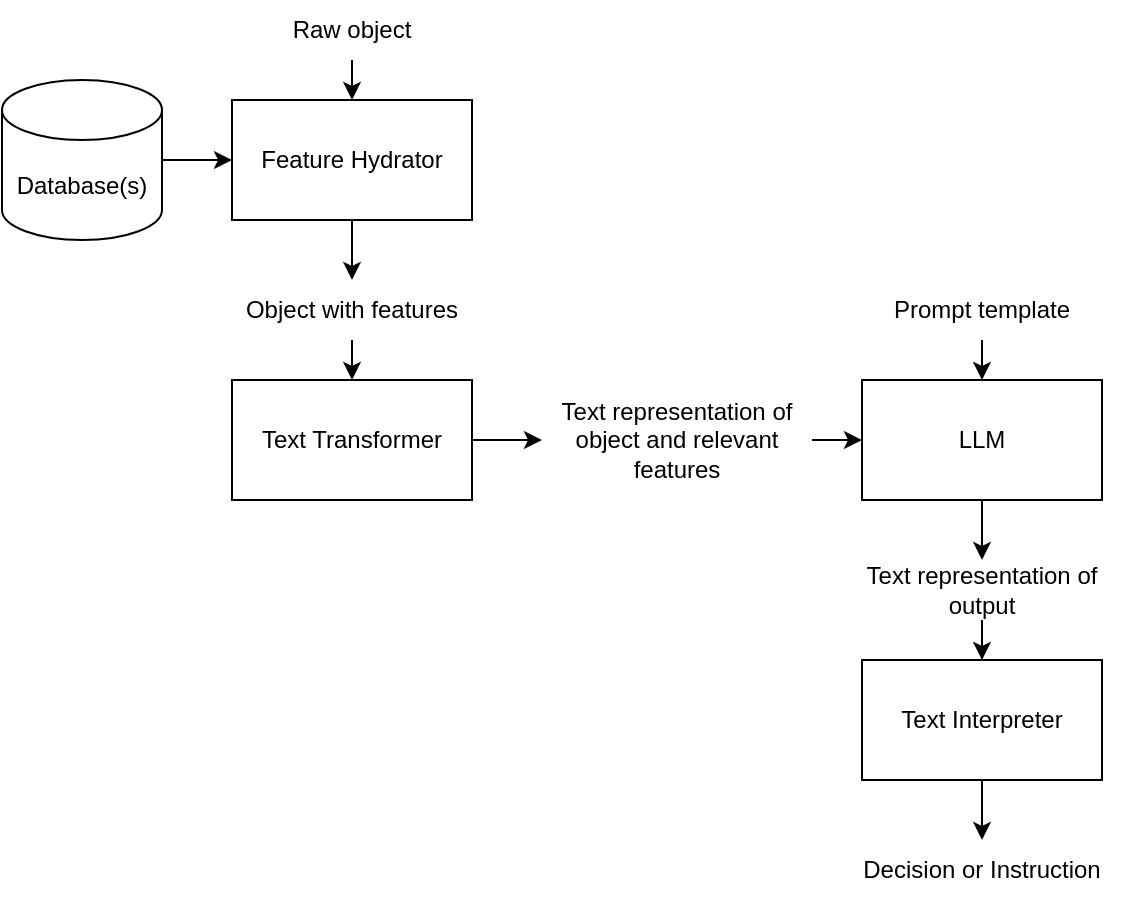 <mxfile version="15.9.4" type="device" pages="2"><diagram id="KbEJRcBMrTx_fUfkirSX" name="Page-1"><mxGraphModel dx="687" dy="1491" grid="1" gridSize="10" guides="1" tooltips="1" connect="1" arrows="1" fold="1" page="1" pageScale="1" pageWidth="850" pageHeight="1100" math="0" shadow="0"><root><mxCell id="0"/><mxCell id="1" parent="0"/><mxCell id="S7mlu5exKJ3Y0udwNk6t-12" value="" style="endArrow=classic;html=1;rounded=0;startArrow=none;" edge="1" parent="1" source="S7mlu5exKJ3Y0udwNk6t-13"><mxGeometry width="50" height="50" relative="1" as="geometry"><mxPoint x="560" y="129.5" as="sourcePoint"/><mxPoint x="610" y="129.5" as="targetPoint"/></mxGeometry></mxCell><mxCell id="S7mlu5exKJ3Y0udwNk6t-31" style="edgeStyle=orthogonalEdgeStyle;rounded=0;orthogonalLoop=1;jettySize=auto;html=1;exitX=0.5;exitY=1;exitDx=0;exitDy=0;entryX=0.5;entryY=0;entryDx=0;entryDy=0;" edge="1" parent="1" source="S7mlu5exKJ3Y0udwNk6t-13" target="S7mlu5exKJ3Y0udwNk6t-16"><mxGeometry relative="1" as="geometry"/></mxCell><mxCell id="S7mlu5exKJ3Y0udwNk6t-28" value="" style="edgeStyle=orthogonalEdgeStyle;rounded=0;orthogonalLoop=1;jettySize=auto;html=1;exitX=0.5;exitY=1;exitDx=0;exitDy=0;" edge="1" parent="1" source="S7mlu5exKJ3Y0udwNk6t-16" target="S7mlu5exKJ3Y0udwNk6t-24"><mxGeometry relative="1" as="geometry"><mxPoint x="670" y="260" as="sourcePoint"/></mxGeometry></mxCell><mxCell id="S7mlu5exKJ3Y0udwNk6t-16" value="Text representation of output" style="text;html=1;strokeColor=none;fillColor=none;align=center;verticalAlign=middle;whiteSpace=wrap;rounded=0;" vertex="1" parent="1"><mxGeometry x="565" y="190" width="150" height="30" as="geometry"/></mxCell><mxCell id="S7mlu5exKJ3Y0udwNk6t-20" style="edgeStyle=orthogonalEdgeStyle;rounded=0;orthogonalLoop=1;jettySize=auto;html=1;exitX=1;exitY=0.5;exitDx=0;exitDy=0;entryX=0;entryY=0.5;entryDx=0;entryDy=0;" edge="1" parent="1" source="S7mlu5exKJ3Y0udwNk6t-19"><mxGeometry relative="1" as="geometry"><mxPoint x="420" y="130" as="targetPoint"/></mxGeometry></mxCell><mxCell id="S7mlu5exKJ3Y0udwNk6t-19" value="Text Transformer" style="rounded=0;whiteSpace=wrap;html=1;" vertex="1" parent="1"><mxGeometry x="265" y="100" width="120" height="60" as="geometry"/></mxCell><mxCell id="S7mlu5exKJ3Y0udwNk6t-50" style="edgeStyle=orthogonalEdgeStyle;rounded=0;orthogonalLoop=1;jettySize=auto;html=1;exitX=1;exitY=0.5;exitDx=0;exitDy=0;entryX=0;entryY=0.5;entryDx=0;entryDy=0;" edge="1" parent="1" source="S7mlu5exKJ3Y0udwNk6t-23" target="S7mlu5exKJ3Y0udwNk6t-13"><mxGeometry relative="1" as="geometry"/></mxCell><mxCell id="S7mlu5exKJ3Y0udwNk6t-23" value="Text representation of object and relevant features" style="text;html=1;strokeColor=none;fillColor=none;align=center;verticalAlign=middle;whiteSpace=wrap;rounded=0;" vertex="1" parent="1"><mxGeometry x="420" y="115" width="135" height="30" as="geometry"/></mxCell><mxCell id="S7mlu5exKJ3Y0udwNk6t-26" style="edgeStyle=orthogonalEdgeStyle;rounded=0;orthogonalLoop=1;jettySize=auto;html=1;exitX=0.5;exitY=1;exitDx=0;exitDy=0;entryX=0.5;entryY=0;entryDx=0;entryDy=0;" edge="1" parent="1" source="S7mlu5exKJ3Y0udwNk6t-24" target="S7mlu5exKJ3Y0udwNk6t-27"><mxGeometry relative="1" as="geometry"><mxPoint x="670" y="380" as="targetPoint"/></mxGeometry></mxCell><mxCell id="S7mlu5exKJ3Y0udwNk6t-24" value="Text Interpreter" style="rounded=0;whiteSpace=wrap;html=1;" vertex="1" parent="1"><mxGeometry x="580" y="240" width="120" height="60" as="geometry"/></mxCell><mxCell id="S7mlu5exKJ3Y0udwNk6t-27" value="Decision or Instruction" style="text;html=1;strokeColor=none;fillColor=none;align=center;verticalAlign=middle;whiteSpace=wrap;rounded=0;" vertex="1" parent="1"><mxGeometry x="565" y="330" width="150" height="30" as="geometry"/></mxCell><mxCell id="S7mlu5exKJ3Y0udwNk6t-39" style="edgeStyle=orthogonalEdgeStyle;rounded=0;orthogonalLoop=1;jettySize=auto;html=1;exitX=1;exitY=0.5;exitDx=0;exitDy=0;exitPerimeter=0;entryX=0;entryY=0.5;entryDx=0;entryDy=0;" edge="1" parent="1" source="S7mlu5exKJ3Y0udwNk6t-35" target="S7mlu5exKJ3Y0udwNk6t-37"><mxGeometry relative="1" as="geometry"/></mxCell><mxCell id="S7mlu5exKJ3Y0udwNk6t-35" value="Database(s)" style="shape=cylinder3;whiteSpace=wrap;html=1;boundedLbl=1;backgroundOutline=1;size=15;" vertex="1" parent="1"><mxGeometry x="150" y="-50" width="80" height="80" as="geometry"/></mxCell><mxCell id="S7mlu5exKJ3Y0udwNk6t-38" style="edgeStyle=orthogonalEdgeStyle;rounded=0;orthogonalLoop=1;jettySize=auto;html=1;exitX=0.5;exitY=1;exitDx=0;exitDy=0;entryX=0.5;entryY=0;entryDx=0;entryDy=0;" edge="1" parent="1" source="S7mlu5exKJ3Y0udwNk6t-36" target="S7mlu5exKJ3Y0udwNk6t-37"><mxGeometry relative="1" as="geometry"/></mxCell><mxCell id="S7mlu5exKJ3Y0udwNk6t-36" value="Raw object" style="text;html=1;strokeColor=none;fillColor=none;align=center;verticalAlign=middle;whiteSpace=wrap;rounded=0;" vertex="1" parent="1"><mxGeometry x="260" y="-90" width="130" height="30" as="geometry"/></mxCell><mxCell id="S7mlu5exKJ3Y0udwNk6t-44" style="edgeStyle=orthogonalEdgeStyle;rounded=0;orthogonalLoop=1;jettySize=auto;html=1;exitX=0.5;exitY=1;exitDx=0;exitDy=0;entryX=0.5;entryY=0;entryDx=0;entryDy=0;" edge="1" parent="1" source="S7mlu5exKJ3Y0udwNk6t-37" target="S7mlu5exKJ3Y0udwNk6t-40"><mxGeometry relative="1" as="geometry"/></mxCell><mxCell id="S7mlu5exKJ3Y0udwNk6t-37" value="Feature Hydrator" style="rounded=0;whiteSpace=wrap;html=1;" vertex="1" parent="1"><mxGeometry x="265" y="-40" width="120" height="60" as="geometry"/></mxCell><mxCell id="S7mlu5exKJ3Y0udwNk6t-42" style="edgeStyle=orthogonalEdgeStyle;rounded=0;orthogonalLoop=1;jettySize=auto;html=1;exitX=0.5;exitY=1;exitDx=0;exitDy=0;entryX=0.5;entryY=0;entryDx=0;entryDy=0;" edge="1" parent="1" source="S7mlu5exKJ3Y0udwNk6t-40" target="S7mlu5exKJ3Y0udwNk6t-19"><mxGeometry relative="1" as="geometry"/></mxCell><mxCell id="S7mlu5exKJ3Y0udwNk6t-40" value="Object with features" style="text;html=1;strokeColor=none;fillColor=none;align=center;verticalAlign=middle;whiteSpace=wrap;rounded=0;" vertex="1" parent="1"><mxGeometry x="260" y="50" width="130" height="30" as="geometry"/></mxCell><mxCell id="S7mlu5exKJ3Y0udwNk6t-13" value="LLM" style="rounded=0;whiteSpace=wrap;html=1;" vertex="1" parent="1"><mxGeometry x="580" y="100" width="120" height="60" as="geometry"/></mxCell><mxCell id="S7mlu5exKJ3Y0udwNk6t-47" style="edgeStyle=orthogonalEdgeStyle;rounded=0;orthogonalLoop=1;jettySize=auto;html=1;exitX=0.5;exitY=1;exitDx=0;exitDy=0;entryX=0.5;entryY=0;entryDx=0;entryDy=0;" edge="1" parent="1" source="S7mlu5exKJ3Y0udwNk6t-46" target="S7mlu5exKJ3Y0udwNk6t-13"><mxGeometry relative="1" as="geometry"/></mxCell><mxCell id="S7mlu5exKJ3Y0udwNk6t-46" value="Prompt template" style="text;html=1;strokeColor=none;fillColor=none;align=center;verticalAlign=middle;whiteSpace=wrap;rounded=0;" vertex="1" parent="1"><mxGeometry x="575" y="50" width="130" height="30" as="geometry"/></mxCell></root></mxGraphModel></diagram><diagram id="YYwScShUJUv2homXzFw4" name="Page-2"><mxGraphModel dx="687" dy="391" grid="1" gridSize="10" guides="1" tooltips="1" connect="1" arrows="1" fold="1" page="1" pageScale="1" pageWidth="850" pageHeight="1100" math="0" shadow="0"><root><mxCell id="wMK5MiOWE6GMEQkFJDsH-0"/><mxCell id="wMK5MiOWE6GMEQkFJDsH-1" parent="wMK5MiOWE6GMEQkFJDsH-0"/></root></mxGraphModel></diagram></mxfile>